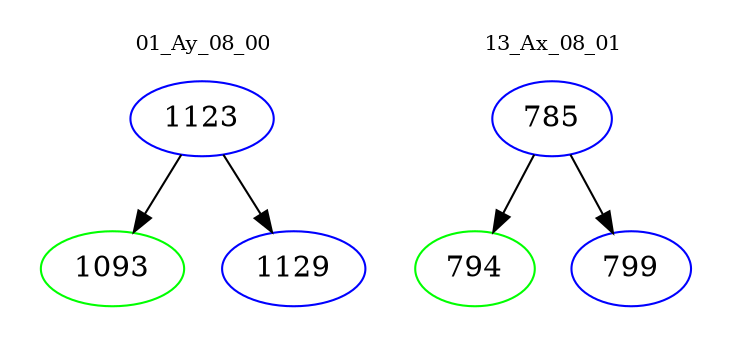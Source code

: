 digraph{
subgraph cluster_0 {
color = white
label = "01_Ay_08_00";
fontsize=10;
T0_1123 [label="1123", color="blue"]
T0_1123 -> T0_1093 [color="black"]
T0_1093 [label="1093", color="green"]
T0_1123 -> T0_1129 [color="black"]
T0_1129 [label="1129", color="blue"]
}
subgraph cluster_1 {
color = white
label = "13_Ax_08_01";
fontsize=10;
T1_785 [label="785", color="blue"]
T1_785 -> T1_794 [color="black"]
T1_794 [label="794", color="green"]
T1_785 -> T1_799 [color="black"]
T1_799 [label="799", color="blue"]
}
}
